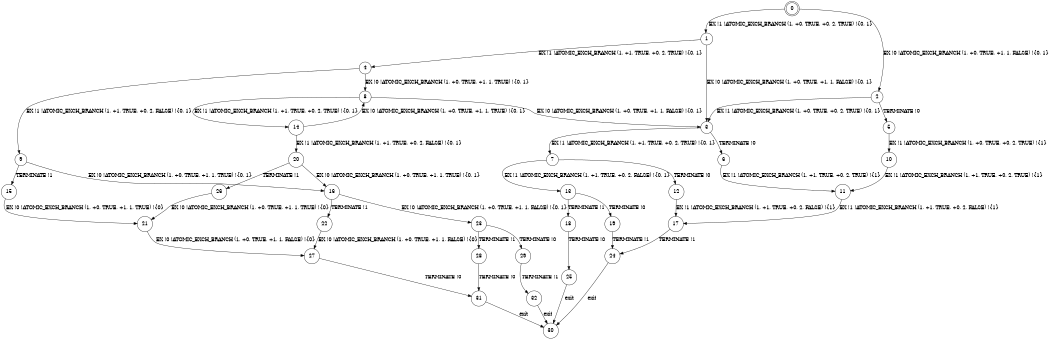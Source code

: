 digraph BCG {
size = "7, 10.5";
center = TRUE;
node [shape = circle];
0 [peripheries = 2];
0 -> 1 [label = "EX !1 !ATOMIC_EXCH_BRANCH (1, +0, TRUE, +0, 2, TRUE) !{0, 1}"];
0 -> 2 [label = "EX !0 !ATOMIC_EXCH_BRANCH (1, +0, TRUE, +1, 1, FALSE) !{0, 1}"];
1 -> 3 [label = "EX !0 !ATOMIC_EXCH_BRANCH (1, +0, TRUE, +1, 1, FALSE) !{0, 1}"];
1 -> 4 [label = "EX !1 !ATOMIC_EXCH_BRANCH (1, +1, TRUE, +0, 2, TRUE) !{0, 1}"];
2 -> 5 [label = "TERMINATE !0"];
2 -> 3 [label = "EX !1 !ATOMIC_EXCH_BRANCH (1, +0, TRUE, +0, 2, TRUE) !{0, 1}"];
3 -> 6 [label = "TERMINATE !0"];
3 -> 7 [label = "EX !1 !ATOMIC_EXCH_BRANCH (1, +1, TRUE, +0, 2, TRUE) !{0, 1}"];
4 -> 8 [label = "EX !0 !ATOMIC_EXCH_BRANCH (1, +0, TRUE, +1, 1, TRUE) !{0, 1}"];
4 -> 9 [label = "EX !1 !ATOMIC_EXCH_BRANCH (1, +1, TRUE, +0, 2, FALSE) !{0, 1}"];
5 -> 10 [label = "EX !1 !ATOMIC_EXCH_BRANCH (1, +0, TRUE, +0, 2, TRUE) !{1}"];
6 -> 11 [label = "EX !1 !ATOMIC_EXCH_BRANCH (1, +1, TRUE, +0, 2, TRUE) !{1}"];
7 -> 12 [label = "TERMINATE !0"];
7 -> 13 [label = "EX !1 !ATOMIC_EXCH_BRANCH (1, +1, TRUE, +0, 2, FALSE) !{0, 1}"];
8 -> 14 [label = "EX !1 !ATOMIC_EXCH_BRANCH (1, +1, TRUE, +0, 2, TRUE) !{0, 1}"];
8 -> 3 [label = "EX !0 !ATOMIC_EXCH_BRANCH (1, +0, TRUE, +1, 1, FALSE) !{0, 1}"];
9 -> 15 [label = "TERMINATE !1"];
9 -> 16 [label = "EX !0 !ATOMIC_EXCH_BRANCH (1, +0, TRUE, +1, 1, TRUE) !{0, 1}"];
10 -> 11 [label = "EX !1 !ATOMIC_EXCH_BRANCH (1, +1, TRUE, +0, 2, TRUE) !{1}"];
11 -> 17 [label = "EX !1 !ATOMIC_EXCH_BRANCH (1, +1, TRUE, +0, 2, FALSE) !{1}"];
12 -> 17 [label = "EX !1 !ATOMIC_EXCH_BRANCH (1, +1, TRUE, +0, 2, FALSE) !{1}"];
13 -> 18 [label = "TERMINATE !1"];
13 -> 19 [label = "TERMINATE !0"];
14 -> 20 [label = "EX !1 !ATOMIC_EXCH_BRANCH (1, +1, TRUE, +0, 2, FALSE) !{0, 1}"];
14 -> 8 [label = "EX !0 !ATOMIC_EXCH_BRANCH (1, +0, TRUE, +1, 1, TRUE) !{0, 1}"];
15 -> 21 [label = "EX !0 !ATOMIC_EXCH_BRANCH (1, +0, TRUE, +1, 1, TRUE) !{0}"];
16 -> 22 [label = "TERMINATE !1"];
16 -> 23 [label = "EX !0 !ATOMIC_EXCH_BRANCH (1, +0, TRUE, +1, 1, FALSE) !{0, 1}"];
17 -> 24 [label = "TERMINATE !1"];
18 -> 25 [label = "TERMINATE !0"];
19 -> 24 [label = "TERMINATE !1"];
20 -> 26 [label = "TERMINATE !1"];
20 -> 16 [label = "EX !0 !ATOMIC_EXCH_BRANCH (1, +0, TRUE, +1, 1, TRUE) !{0, 1}"];
21 -> 27 [label = "EX !0 !ATOMIC_EXCH_BRANCH (1, +0, TRUE, +1, 1, FALSE) !{0}"];
22 -> 27 [label = "EX !0 !ATOMIC_EXCH_BRANCH (1, +0, TRUE, +1, 1, FALSE) !{0}"];
23 -> 28 [label = "TERMINATE !1"];
23 -> 29 [label = "TERMINATE !0"];
24 -> 30 [label = "exit"];
25 -> 30 [label = "exit"];
26 -> 21 [label = "EX !0 !ATOMIC_EXCH_BRANCH (1, +0, TRUE, +1, 1, TRUE) !{0}"];
27 -> 31 [label = "TERMINATE !0"];
28 -> 31 [label = "TERMINATE !0"];
29 -> 32 [label = "TERMINATE !1"];
31 -> 30 [label = "exit"];
32 -> 30 [label = "exit"];
}
